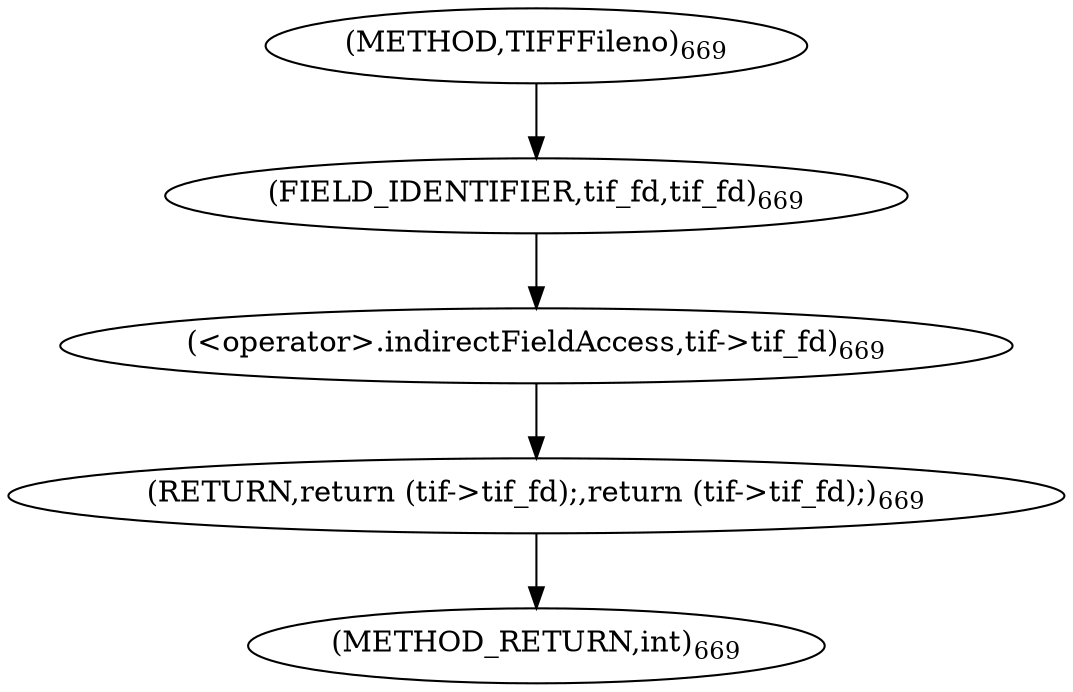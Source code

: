 digraph "TIFFFileno" {  
"1449" [label = <(RETURN,return (tif-&gt;tif_fd);,return (tif-&gt;tif_fd);)<SUB>669</SUB>> ]
"1450" [label = <(&lt;operator&gt;.indirectFieldAccess,tif-&gt;tif_fd)<SUB>669</SUB>> ]
"1452" [label = <(FIELD_IDENTIFIER,tif_fd,tif_fd)<SUB>669</SUB>> ]
"1446" [label = <(METHOD,TIFFFileno)<SUB>669</SUB>> ]
"1453" [label = <(METHOD_RETURN,int)<SUB>669</SUB>> ]
  "1449" -> "1453" 
  "1450" -> "1449" 
  "1452" -> "1450" 
  "1446" -> "1452" 
}

